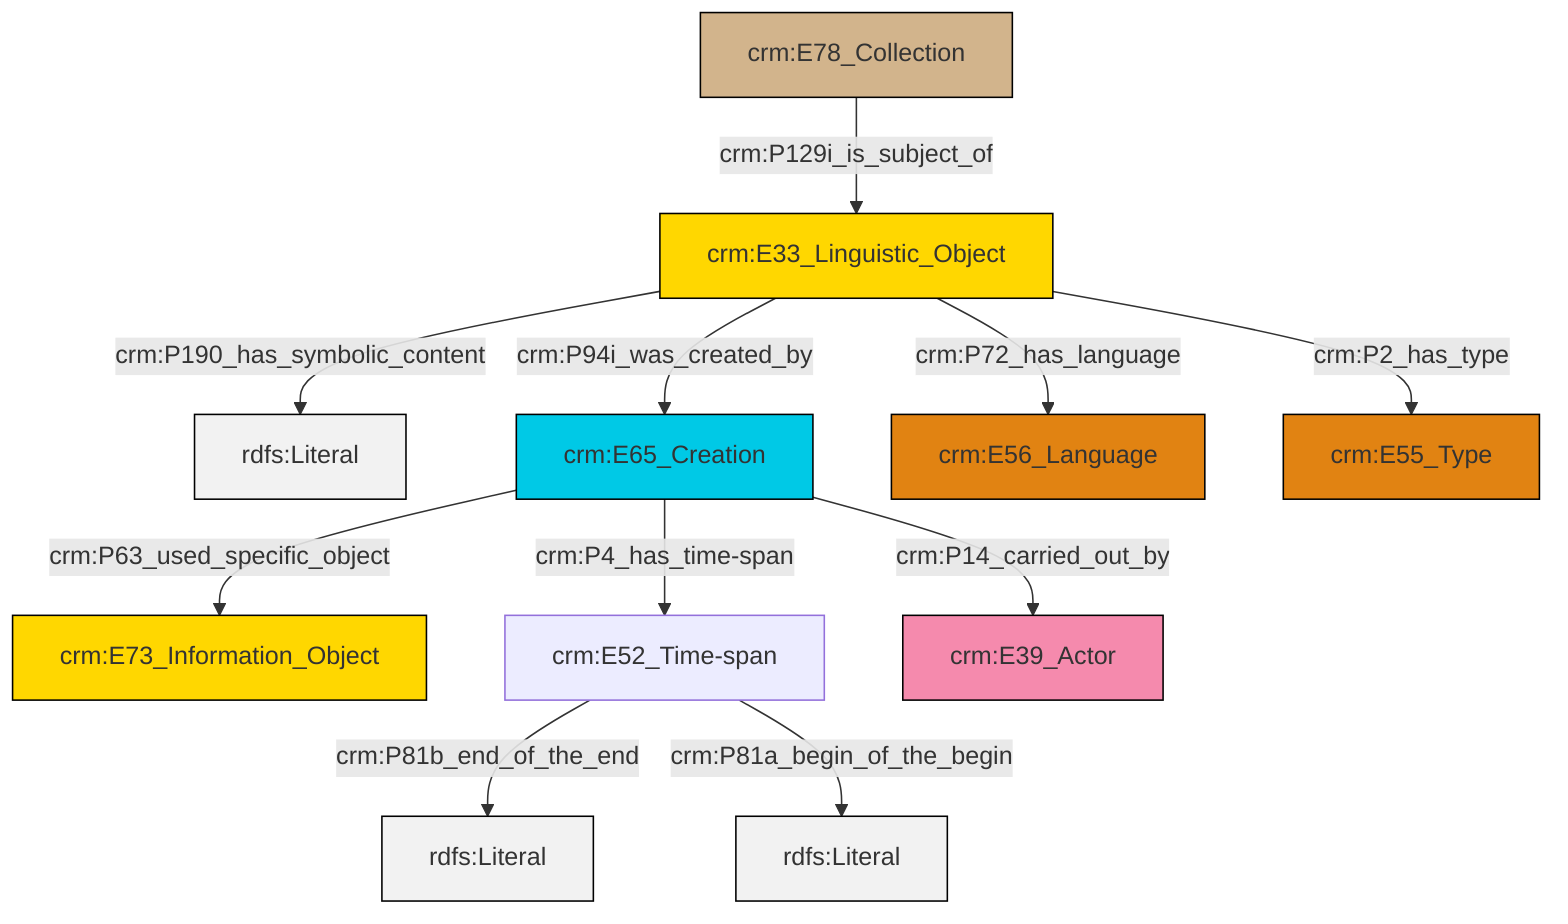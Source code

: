 graph TD
classDef Literal fill:#f2f2f2,stroke:#000000;
classDef CRM_Entity fill:#FFFFFF,stroke:#000000;
classDef Temporal_Entity fill:#00C9E6, stroke:#000000;
classDef Type fill:#E18312, stroke:#000000;
classDef Time-Span fill:#2C9C91, stroke:#000000;
classDef Appellation fill:#FFEB7F, stroke:#000000;
classDef Place fill:#008836, stroke:#000000;
classDef Persistent_Item fill:#B266B2, stroke:#000000;
classDef Conceptual_Object fill:#FFD700, stroke:#000000;
classDef Physical_Thing fill:#D2B48C, stroke:#000000;
classDef Actor fill:#f58aad, stroke:#000000;
classDef PC_Classes fill:#4ce600, stroke:#000000;
classDef Multi fill:#cccccc,stroke:#000000;

0["crm:E33_Linguistic_Object"]:::Conceptual_Object -->|crm:P190_has_symbolic_content| 2[rdfs:Literal]:::Literal
3["crm:E65_Creation"]:::Temporal_Entity -->|crm:P63_used_specific_object| 4["crm:E73_Information_Object"]:::Conceptual_Object
0["crm:E33_Linguistic_Object"]:::Conceptual_Object -->|crm:P2_has_type| 7["crm:E55_Type"]:::Type
3["crm:E65_Creation"]:::Temporal_Entity -->|crm:P4_has_time-span| 9["crm:E52_Time-span"]:::Default
3["crm:E65_Creation"]:::Temporal_Entity -->|crm:P14_carried_out_by| 10["crm:E39_Actor"]:::Actor
9["crm:E52_Time-span"]:::Default -->|crm:P81b_end_of_the_end| 13[rdfs:Literal]:::Literal
15["crm:E78_Collection"]:::Physical_Thing -->|crm:P129i_is_subject_of| 0["crm:E33_Linguistic_Object"]:::Conceptual_Object
0["crm:E33_Linguistic_Object"]:::Conceptual_Object -->|crm:P94i_was_created_by| 3["crm:E65_Creation"]:::Temporal_Entity
9["crm:E52_Time-span"]:::Default -->|crm:P81a_begin_of_the_begin| 17[rdfs:Literal]:::Literal
0["crm:E33_Linguistic_Object"]:::Conceptual_Object -->|crm:P72_has_language| 5["crm:E56_Language"]:::Type
